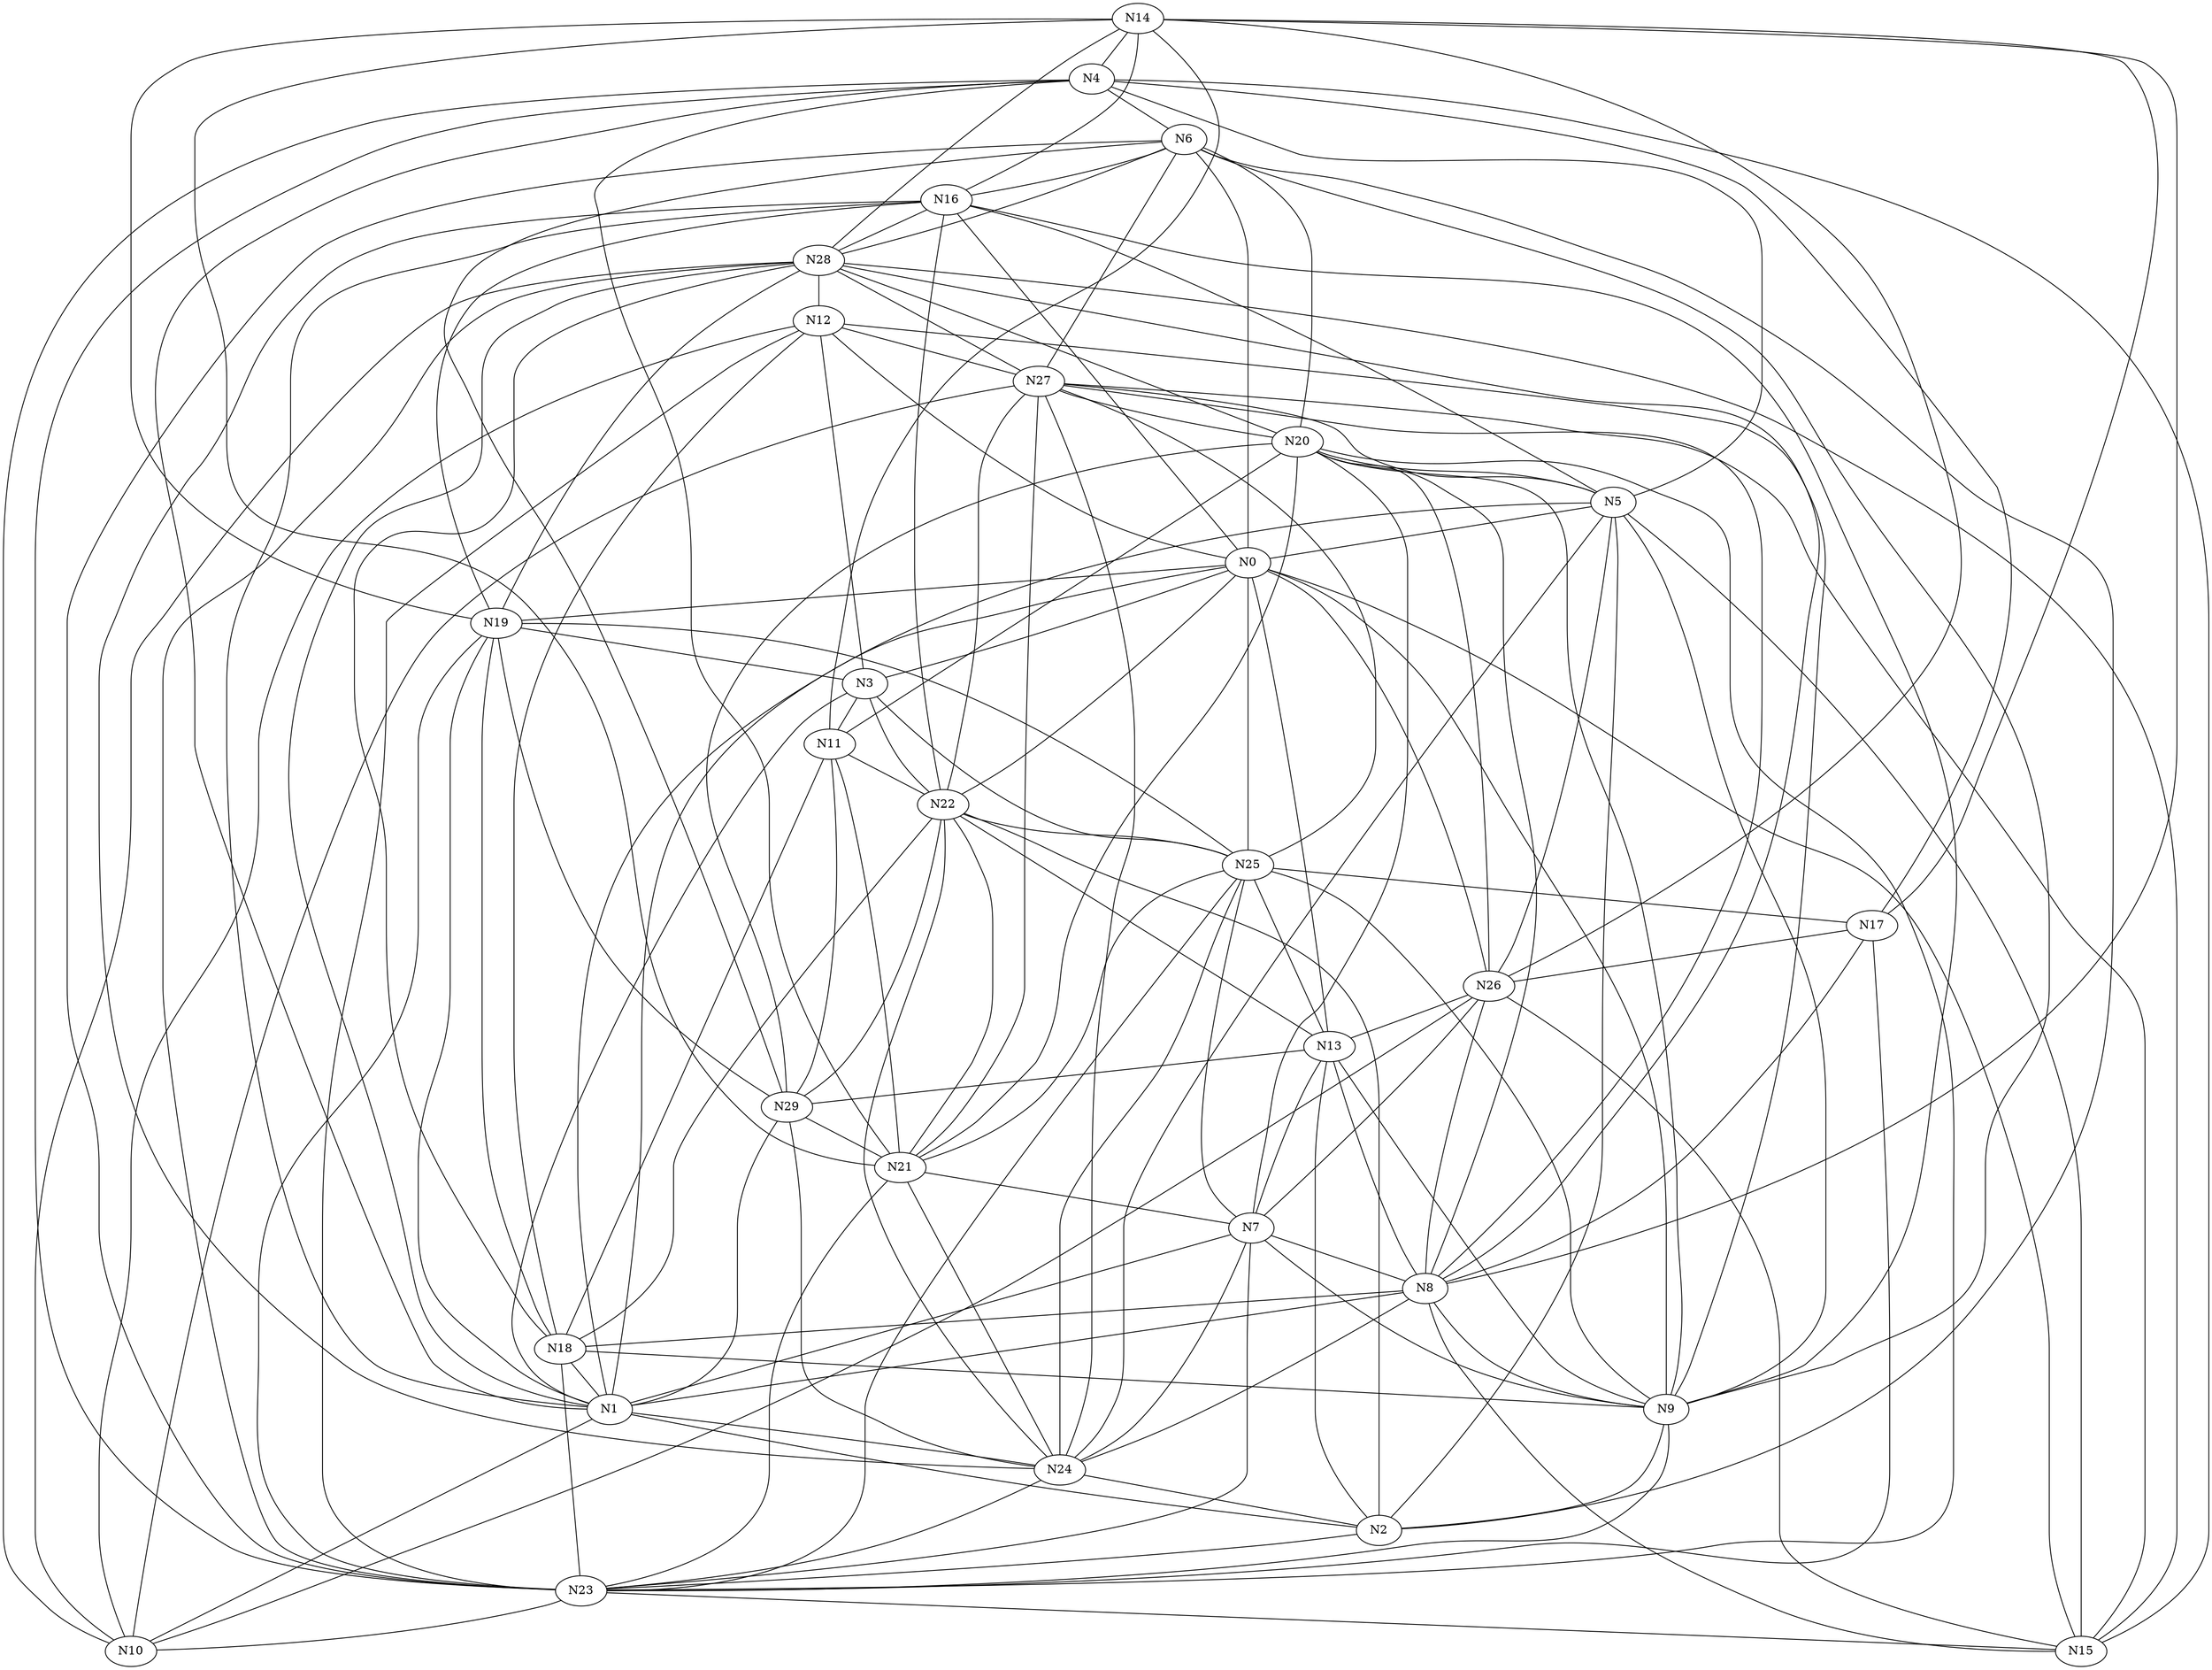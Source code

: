 Graph G {
	N14--N4[weight=44];
	N16--N28[weight=40];
	N2--N5[weight=33];
	N14--N11[weight=44];
	N28--N12[weight=7];
	N5--N27[weight=12];
	N28--N10[weight=18];
	N5--N24[weight=12];
	N4--N10[weight=21];
	N22--N2[weight=33];
	N29--N24[weight=17];
	N6--N23[weight=5];
	N22--N3[weight=2];
	N4--N15[weight=41];
	N29--N21[weight=2];
	N9--N5[weight=25];
	N9--N6[weight=24];
	N2--N13[weight=6];
	N9--N7[weight=46];
	N9--N8[weight=47];
	N12--N0[weight=25];
	N18--N9[weight=36];
	N24--N8[weight=16];
	N12--N10[weight=5];
	N26--N10[weight=5];
	N24--N7[weight=7];
	N0--N1[weight=48];
	N26--N13[weight=39];
	N26--N14[weight=5];
	N9--N2[weight=37];
	N13--N22[weight=33];
	N24--N2[weight=27];
	N0--N9[weight=44];
	N21--N23[weight=11];
	N2--N23[weight=2];
	N21--N24[weight=7];
	N7--N8[weight=39];
	N21--N27[weight=7];
	N12--N18[weight=48];
	N27--N8[weight=12];
	N25--N13[weight=8];
	N8--N26[weight=23];
	N18--N19[weight=45];
	N8--N28[weight=19];
	N27--N6[weight=37];
	N22--N27[weight=11];
	N3--N25[weight=11];
	N22--N29[weight=38];
	N18--N28[weight=40];
	N18--N22[weight=46];
	N18--N1[weight=37];
	N18--N23[weight=3];
	N22--N25[weight=11];
	N22--N24[weight=29];
	N7--N1[weight=32];
	N9--N20[weight=26];
	N9--N23[weight=43];
	N20--N5[weight=23];
	N20--N7[weight=43];
	N20--N6[weight=35];
	N20--N8[weight=12];
	N29--N1[weight=32];
	N28--N23[weight=11];
	N22--N21[weight=6];
	N0--N19[weight=15];
	N28--N20[weight=34];
	N12--N27[weight=26];
	N16--N5[weight=45];
	N25--N24[weight=34];
	N29--N6[weight=31];
	N15--N26[weight=49];
	N25--N23[weight=3];
	N25--N21[weight=20];
	N15--N28[weight=4];
	N12--N23[weight=46];
	N0--N16[weight=2];
	N6--N16[weight=2];
	N22--N16[weight=36];
	N0--N13[weight=17];
	N28--N19[weight=25];
	N25--N17[weight=34];
	N9--N16[weight=18];
	N5--N0[weight=40];
	N3--N11[weight=3];
	N25--N19[weight=33];
	N3--N12[weight=47];
	N5--N4[weight=23];
	N9--N12[weight=20];
	N9--N13[weight=14];
	N24--N23[weight=11];
	N23--N7[weight=1];
	N1--N2[weight=32];
	N23--N15[weight=20];
	N1--N5[weight=5];
	N0--N26[weight=45];
	N23--N17[weight=17];
	N0--N25[weight=30];
	N25--N27[weight=3];
	N0--N22[weight=18];
	N3--N1[weight=3];
	N21--N7[weight=31];
	N23--N20[weight=37];
	N3--N0[weight=7];
	N11--N22[weight=19];
	N19--N16[weight=38];
	N24--N16[weight=14];
	N11--N29[weight=45];
	N13--N7[weight=48];
	N21--N11[weight=19];
	N8--N14[weight=46];
	N8--N13[weight=37];
	N25--N9[weight=11];
	N21--N14[weight=47];
	N8--N1[weight=3];
	N8--N15[weight=5];
	N8--N18[weight=40];
	N23--N10[weight=45];
	N19--N23[weight=25];
	N27--N28[weight=16];
	N19--N29[weight=41];
	N1--N19[weight=1];
	N19--N3[weight=39];
	N27--N24[weight=39];
	N6--N0[weight=17];
	N1--N16[weight=21];
	N6--N2[weight=8];
	N27--N20[weight=9];
	N13--N29[weight=35];
	N20--N11[weight=39];
	N26--N20[weight=6];
	N1--N10[weight=9];
	N14--N28[weight=27];
	N26--N5[weight=3];
	N17--N8[weight=13];
	N20--N29[weight=25];
	N27--N15[weight=10];
	N1--N28[weight=33];
	N4--N1[weight=9];
	N4--N6[weight=49];
	N17--N4[weight=20];
	N27--N10[weight=33];
	N17--N26[weight=2];
	N20--N21[weight=14];
	N4--N21[weight=29];
	N15--N0[weight=9];
	N4--N23[weight=21];
	N7--N25[weight=18];
	N7--N26[weight=18];
	N15--N5[weight=44];
	N14--N16[weight=32];
	N14--N17[weight=13];
	N11--N18[weight=5];
	N14--N19[weight=20];
	N1--N24[weight=22];
	N28--N6[weight=36];
}